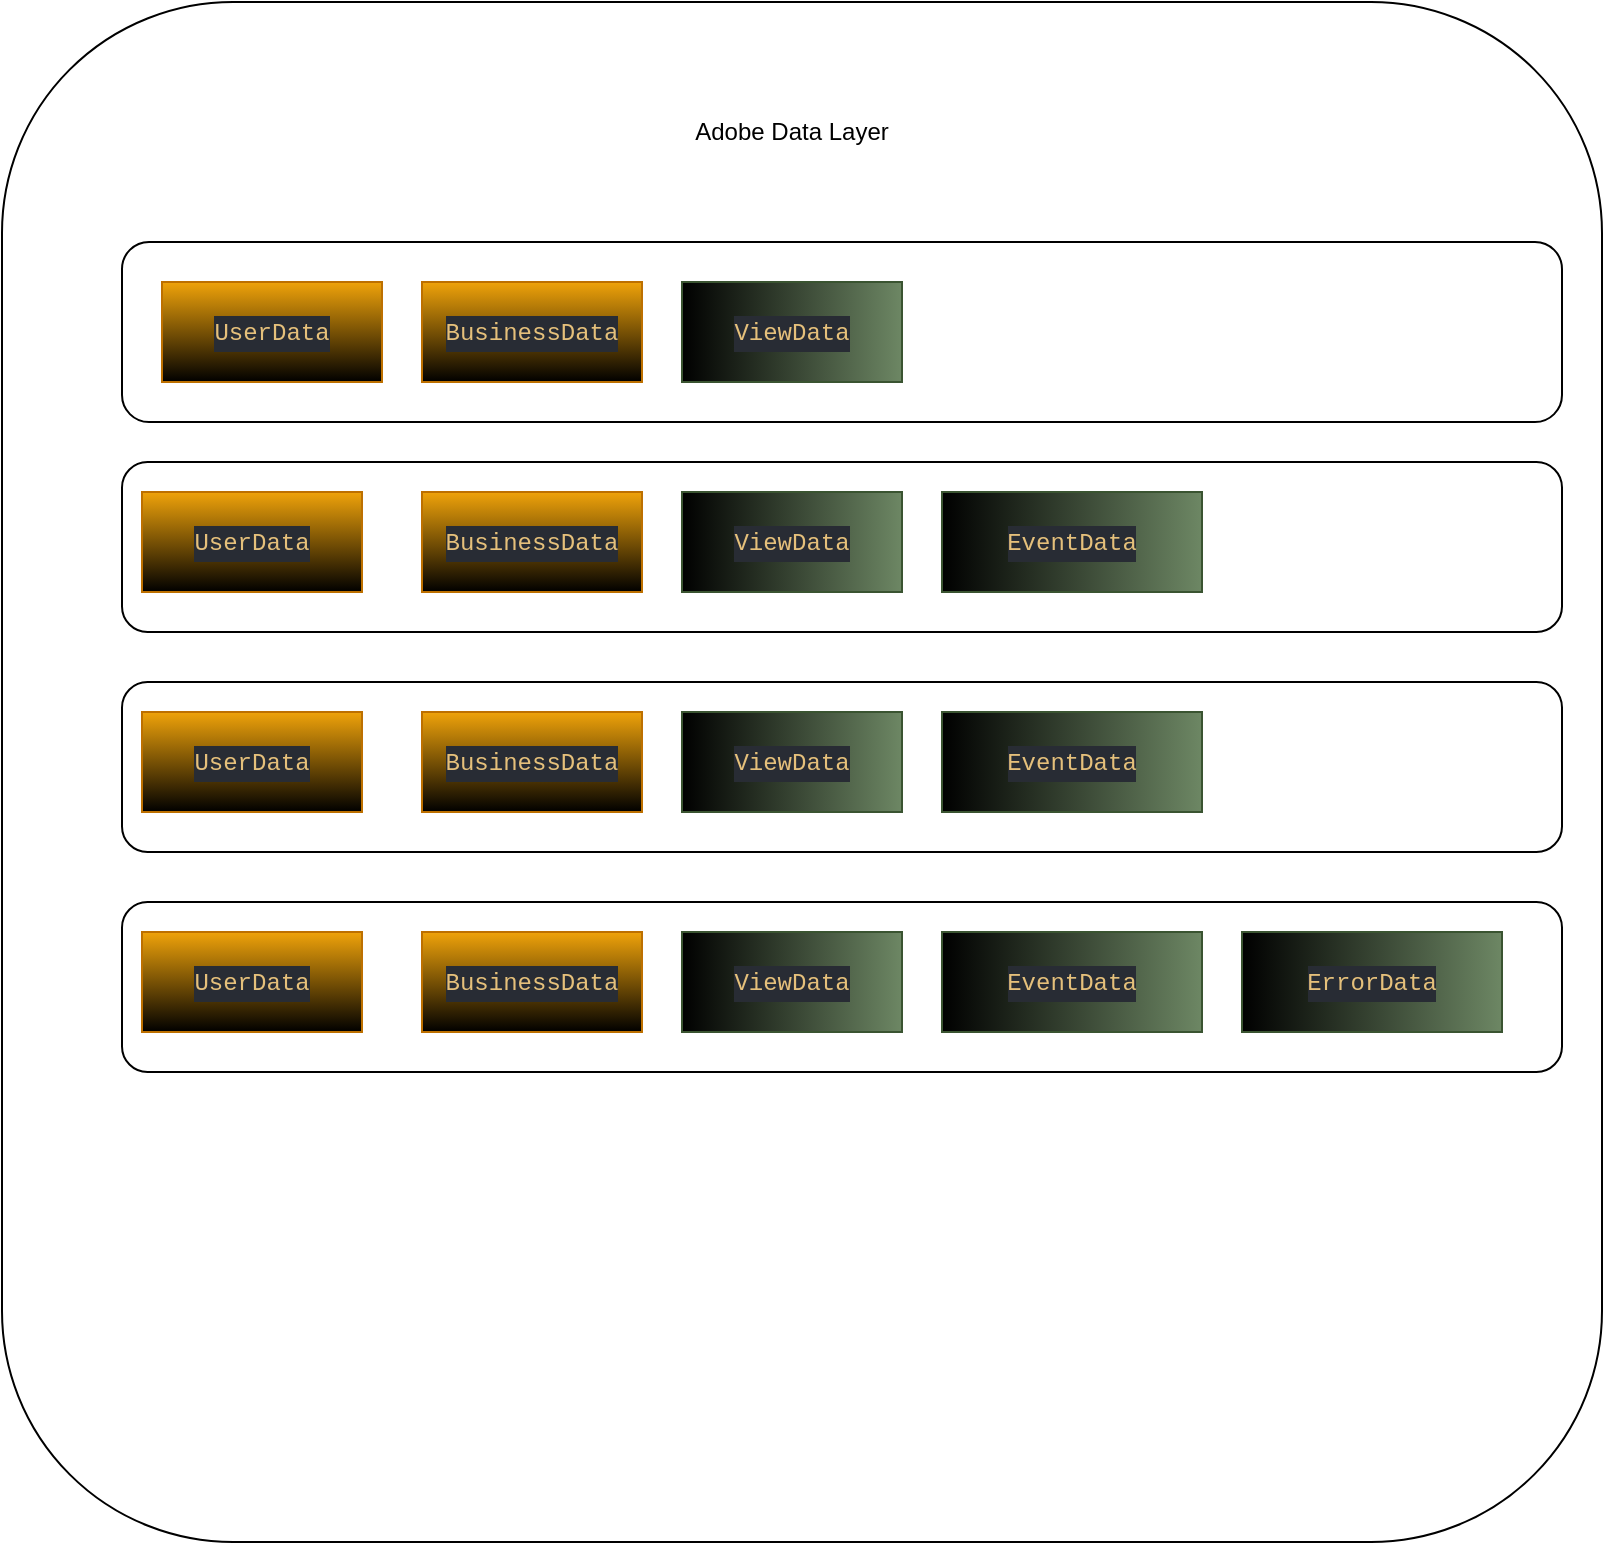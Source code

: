 <mxfile>
    <diagram id="AVgQ3DpeHb0OTJTnM_64" name="Page-1">
        <mxGraphModel dx="1523" dy="836" grid="1" gridSize="10" guides="1" tooltips="1" connect="1" arrows="1" fold="1" page="1" pageScale="1" pageWidth="850" pageHeight="1100" math="0" shadow="0">
            <root>
                <mxCell id="0"/>
                <mxCell id="1" parent="0"/>
                <mxCell id="13" value="" style="rounded=1;whiteSpace=wrap;html=1;" vertex="1" parent="1">
                    <mxGeometry x="90" y="310" width="720" height="90" as="geometry"/>
                </mxCell>
                <mxCell id="15" value="&lt;div style=&quot;color: rgb(171, 178, 191); background-color: rgb(40, 44, 52); font-family: Menlo, Monaco, &amp;quot;Courier New&amp;quot;, monospace; line-height: 18px;&quot;&gt;&lt;span style=&quot;color: #e5c07b;&quot;&gt;BusinessData&lt;/span&gt;&lt;/div&gt;" style="rounded=0;whiteSpace=wrap;html=1;fillColor=#f0a30a;fontColor=#000000;strokeColor=#BD7000;gradientColor=default;" vertex="1" parent="1">
                    <mxGeometry x="240" y="330" width="110" height="50" as="geometry"/>
                </mxCell>
                <mxCell id="16" value="&lt;div style=&quot;color: rgb(171, 178, 191); background-color: rgb(40, 44, 52); font-family: Menlo, Monaco, &amp;quot;Courier New&amp;quot;, monospace; line-height: 18px;&quot;&gt;&lt;div style=&quot;line-height: 18px;&quot;&gt;&lt;span style=&quot;color: #e5c07b;&quot;&gt;ViewData&lt;/span&gt;&lt;/div&gt;&lt;/div&gt;" style="rounded=0;whiteSpace=wrap;html=1;fillColor=#6d8764;fontColor=#ffffff;strokeColor=#3A5431;gradientColor=default;gradientDirection=west;" vertex="1" parent="1">
                    <mxGeometry x="370" y="330" width="110" height="50" as="geometry"/>
                </mxCell>
                <mxCell id="19" value="&lt;div style=&quot;color: rgb(171, 178, 191); background-color: rgb(40, 44, 52); font-family: Menlo, Monaco, &amp;quot;Courier New&amp;quot;, monospace; line-height: 18px;&quot;&gt;&lt;span style=&quot;color: #e5c07b;&quot;&gt;UserData&lt;/span&gt;&lt;/div&gt;" style="rounded=0;whiteSpace=wrap;html=1;fillColor=#f0a30a;fontColor=#000000;strokeColor=#BD7000;gradientColor=default;gradientDirection=south;" vertex="1" parent="1">
                    <mxGeometry x="110" y="330" width="110" height="50" as="geometry"/>
                </mxCell>
                <mxCell id="21" value="" style="rounded=1;whiteSpace=wrap;html=1;gradientColor=default;gradientDirection=west;fillColor=none;" vertex="1" parent="1">
                    <mxGeometry x="30" y="190" width="800" height="770" as="geometry"/>
                </mxCell>
                <mxCell id="22" value="" style="rounded=1;whiteSpace=wrap;html=1;" vertex="1" parent="1">
                    <mxGeometry x="90" y="420" width="720" height="85" as="geometry"/>
                </mxCell>
                <mxCell id="23" value="&lt;div style=&quot;color: rgb(171, 178, 191); background-color: rgb(40, 44, 52); font-family: Menlo, Monaco, &amp;quot;Courier New&amp;quot;, monospace; line-height: 18px;&quot;&gt;&lt;span style=&quot;color: #e5c07b;&quot;&gt;BusinessData&lt;/span&gt;&lt;/div&gt;" style="rounded=0;whiteSpace=wrap;html=1;fillColor=#f0a30a;fontColor=#000000;strokeColor=#BD7000;gradientColor=default;" vertex="1" parent="1">
                    <mxGeometry x="240" y="435" width="110" height="50" as="geometry"/>
                </mxCell>
                <mxCell id="24" value="&lt;div style=&quot;color: rgb(171, 178, 191); background-color: rgb(40, 44, 52); font-family: Menlo, Monaco, &amp;quot;Courier New&amp;quot;, monospace; line-height: 18px;&quot;&gt;&lt;div style=&quot;line-height: 18px;&quot;&gt;&lt;span style=&quot;color: #e5c07b;&quot;&gt;ViewData&lt;/span&gt;&lt;/div&gt;&lt;/div&gt;" style="rounded=0;whiteSpace=wrap;html=1;fillColor=#6d8764;fontColor=#ffffff;strokeColor=#3A5431;gradientColor=default;gradientDirection=west;" vertex="1" parent="1">
                    <mxGeometry x="370" y="435" width="110" height="50" as="geometry"/>
                </mxCell>
                <mxCell id="25" value="&lt;div style=&quot;color: rgb(171, 178, 191); background-color: rgb(40, 44, 52); font-family: Menlo, Monaco, &amp;quot;Courier New&amp;quot;, monospace; line-height: 18px;&quot;&gt;&lt;div style=&quot;line-height: 18px;&quot;&gt;&lt;span style=&quot;color: #e5c07b;&quot;&gt;EventData&lt;/span&gt;&lt;/div&gt;&lt;/div&gt;" style="rounded=0;whiteSpace=wrap;html=1;fillColor=#6d8764;fontColor=#ffffff;strokeColor=#3A5431;gradientColor=default;gradientDirection=west;" vertex="1" parent="1">
                    <mxGeometry x="500" y="435" width="130" height="50" as="geometry"/>
                </mxCell>
                <mxCell id="27" value="&lt;div style=&quot;color: rgb(171, 178, 191); background-color: rgb(40, 44, 52); font-family: Menlo, Monaco, &amp;quot;Courier New&amp;quot;, monospace; line-height: 18px;&quot;&gt;&lt;span style=&quot;color: #e5c07b;&quot;&gt;UserData&lt;/span&gt;&lt;/div&gt;" style="rounded=0;whiteSpace=wrap;html=1;fillColor=#f0a30a;fontColor=#000000;strokeColor=#BD7000;gradientColor=default;gradientDirection=south;" vertex="1" parent="1">
                    <mxGeometry x="100" y="435" width="110" height="50" as="geometry"/>
                </mxCell>
                <mxCell id="28" value="Adobe Data Layer" style="text;html=1;strokeColor=none;fillColor=none;align=center;verticalAlign=middle;whiteSpace=wrap;rounded=0;" vertex="1" parent="1">
                    <mxGeometry x="335" y="240" width="180" height="30" as="geometry"/>
                </mxCell>
                <mxCell id="30" value="" style="rounded=1;whiteSpace=wrap;html=1;" vertex="1" parent="1">
                    <mxGeometry x="90" y="530" width="720" height="85" as="geometry"/>
                </mxCell>
                <mxCell id="31" value="&lt;div style=&quot;color: rgb(171, 178, 191); background-color: rgb(40, 44, 52); font-family: Menlo, Monaco, &amp;quot;Courier New&amp;quot;, monospace; line-height: 18px;&quot;&gt;&lt;span style=&quot;color: #e5c07b;&quot;&gt;BusinessData&lt;/span&gt;&lt;/div&gt;" style="rounded=0;whiteSpace=wrap;html=1;fillColor=#f0a30a;fontColor=#000000;strokeColor=#BD7000;gradientColor=default;" vertex="1" parent="1">
                    <mxGeometry x="240" y="545" width="110" height="50" as="geometry"/>
                </mxCell>
                <mxCell id="32" value="&lt;div style=&quot;color: rgb(171, 178, 191); background-color: rgb(40, 44, 52); font-family: Menlo, Monaco, &amp;quot;Courier New&amp;quot;, monospace; line-height: 18px;&quot;&gt;&lt;div style=&quot;line-height: 18px;&quot;&gt;&lt;span style=&quot;color: #e5c07b;&quot;&gt;ViewData&lt;/span&gt;&lt;/div&gt;&lt;/div&gt;" style="rounded=0;whiteSpace=wrap;html=1;fillColor=#6d8764;fontColor=#ffffff;strokeColor=#3A5431;gradientColor=default;gradientDirection=west;" vertex="1" parent="1">
                    <mxGeometry x="370" y="545" width="110" height="50" as="geometry"/>
                </mxCell>
                <mxCell id="33" value="&lt;div style=&quot;color: rgb(171, 178, 191); background-color: rgb(40, 44, 52); font-family: Menlo, Monaco, &amp;quot;Courier New&amp;quot;, monospace; line-height: 18px;&quot;&gt;&lt;div style=&quot;line-height: 18px;&quot;&gt;&lt;span style=&quot;color: #e5c07b;&quot;&gt;EventData&lt;/span&gt;&lt;/div&gt;&lt;/div&gt;" style="rounded=0;whiteSpace=wrap;html=1;fillColor=#6d8764;fontColor=#ffffff;strokeColor=#3A5431;gradientColor=default;gradientDirection=west;" vertex="1" parent="1">
                    <mxGeometry x="500" y="545" width="130" height="50" as="geometry"/>
                </mxCell>
                <mxCell id="35" value="&lt;div style=&quot;color: rgb(171, 178, 191); background-color: rgb(40, 44, 52); font-family: Menlo, Monaco, &amp;quot;Courier New&amp;quot;, monospace; line-height: 18px;&quot;&gt;&lt;span style=&quot;color: #e5c07b;&quot;&gt;UserData&lt;/span&gt;&lt;/div&gt;" style="rounded=0;whiteSpace=wrap;html=1;fillColor=#f0a30a;fontColor=#000000;strokeColor=#BD7000;gradientColor=default;gradientDirection=south;" vertex="1" parent="1">
                    <mxGeometry x="100" y="545" width="110" height="50" as="geometry"/>
                </mxCell>
                <mxCell id="36" value="" style="rounded=1;whiteSpace=wrap;html=1;" vertex="1" parent="1">
                    <mxGeometry x="90" y="640" width="720" height="85" as="geometry"/>
                </mxCell>
                <mxCell id="37" value="&lt;div style=&quot;color: rgb(171, 178, 191); background-color: rgb(40, 44, 52); font-family: Menlo, Monaco, &amp;quot;Courier New&amp;quot;, monospace; line-height: 18px;&quot;&gt;&lt;span style=&quot;color: #e5c07b;&quot;&gt;BusinessData&lt;/span&gt;&lt;/div&gt;" style="rounded=0;whiteSpace=wrap;html=1;fillColor=#f0a30a;fontColor=#000000;strokeColor=#BD7000;gradientColor=default;" vertex="1" parent="1">
                    <mxGeometry x="240" y="655" width="110" height="50" as="geometry"/>
                </mxCell>
                <mxCell id="38" value="&lt;div style=&quot;color: rgb(171, 178, 191); background-color: rgb(40, 44, 52); font-family: Menlo, Monaco, &amp;quot;Courier New&amp;quot;, monospace; line-height: 18px;&quot;&gt;&lt;div style=&quot;line-height: 18px;&quot;&gt;&lt;span style=&quot;color: #e5c07b;&quot;&gt;ViewData&lt;/span&gt;&lt;/div&gt;&lt;/div&gt;" style="rounded=0;whiteSpace=wrap;html=1;fillColor=#6d8764;fontColor=#ffffff;strokeColor=#3A5431;gradientColor=default;gradientDirection=west;" vertex="1" parent="1">
                    <mxGeometry x="370" y="655" width="110" height="50" as="geometry"/>
                </mxCell>
                <mxCell id="39" value="&lt;div style=&quot;color: rgb(171, 178, 191); background-color: rgb(40, 44, 52); font-family: Menlo, Monaco, &amp;quot;Courier New&amp;quot;, monospace; line-height: 18px;&quot;&gt;&lt;div style=&quot;line-height: 18px;&quot;&gt;&lt;span style=&quot;color: #e5c07b;&quot;&gt;EventData&lt;/span&gt;&lt;/div&gt;&lt;/div&gt;" style="rounded=0;whiteSpace=wrap;html=1;fillColor=#6d8764;fontColor=#ffffff;strokeColor=#3A5431;gradientColor=default;gradientDirection=west;" vertex="1" parent="1">
                    <mxGeometry x="500" y="655" width="130" height="50" as="geometry"/>
                </mxCell>
                <mxCell id="40" value="&lt;div style=&quot;color: rgb(171, 178, 191); background-color: rgb(40, 44, 52); font-family: Menlo, Monaco, &amp;quot;Courier New&amp;quot;, monospace; line-height: 18px;&quot;&gt;&lt;div style=&quot;line-height: 18px;&quot;&gt;&lt;span style=&quot;color: #e5c07b;&quot;&gt;ErrorData&lt;/span&gt;&lt;/div&gt;&lt;/div&gt;" style="rounded=0;whiteSpace=wrap;html=1;fillColor=#6d8764;fontColor=#ffffff;strokeColor=#3A5431;gradientColor=default;gradientDirection=west;" vertex="1" parent="1">
                    <mxGeometry x="650" y="655" width="130" height="50" as="geometry"/>
                </mxCell>
                <mxCell id="41" value="&lt;div style=&quot;color: rgb(171, 178, 191); background-color: rgb(40, 44, 52); font-family: Menlo, Monaco, &amp;quot;Courier New&amp;quot;, monospace; line-height: 18px;&quot;&gt;&lt;span style=&quot;color: #e5c07b;&quot;&gt;UserData&lt;/span&gt;&lt;/div&gt;" style="rounded=0;whiteSpace=wrap;html=1;fillColor=#f0a30a;fontColor=#000000;strokeColor=#BD7000;gradientColor=default;gradientDirection=south;" vertex="1" parent="1">
                    <mxGeometry x="100" y="655" width="110" height="50" as="geometry"/>
                </mxCell>
            </root>
        </mxGraphModel>
    </diagram>
</mxfile>